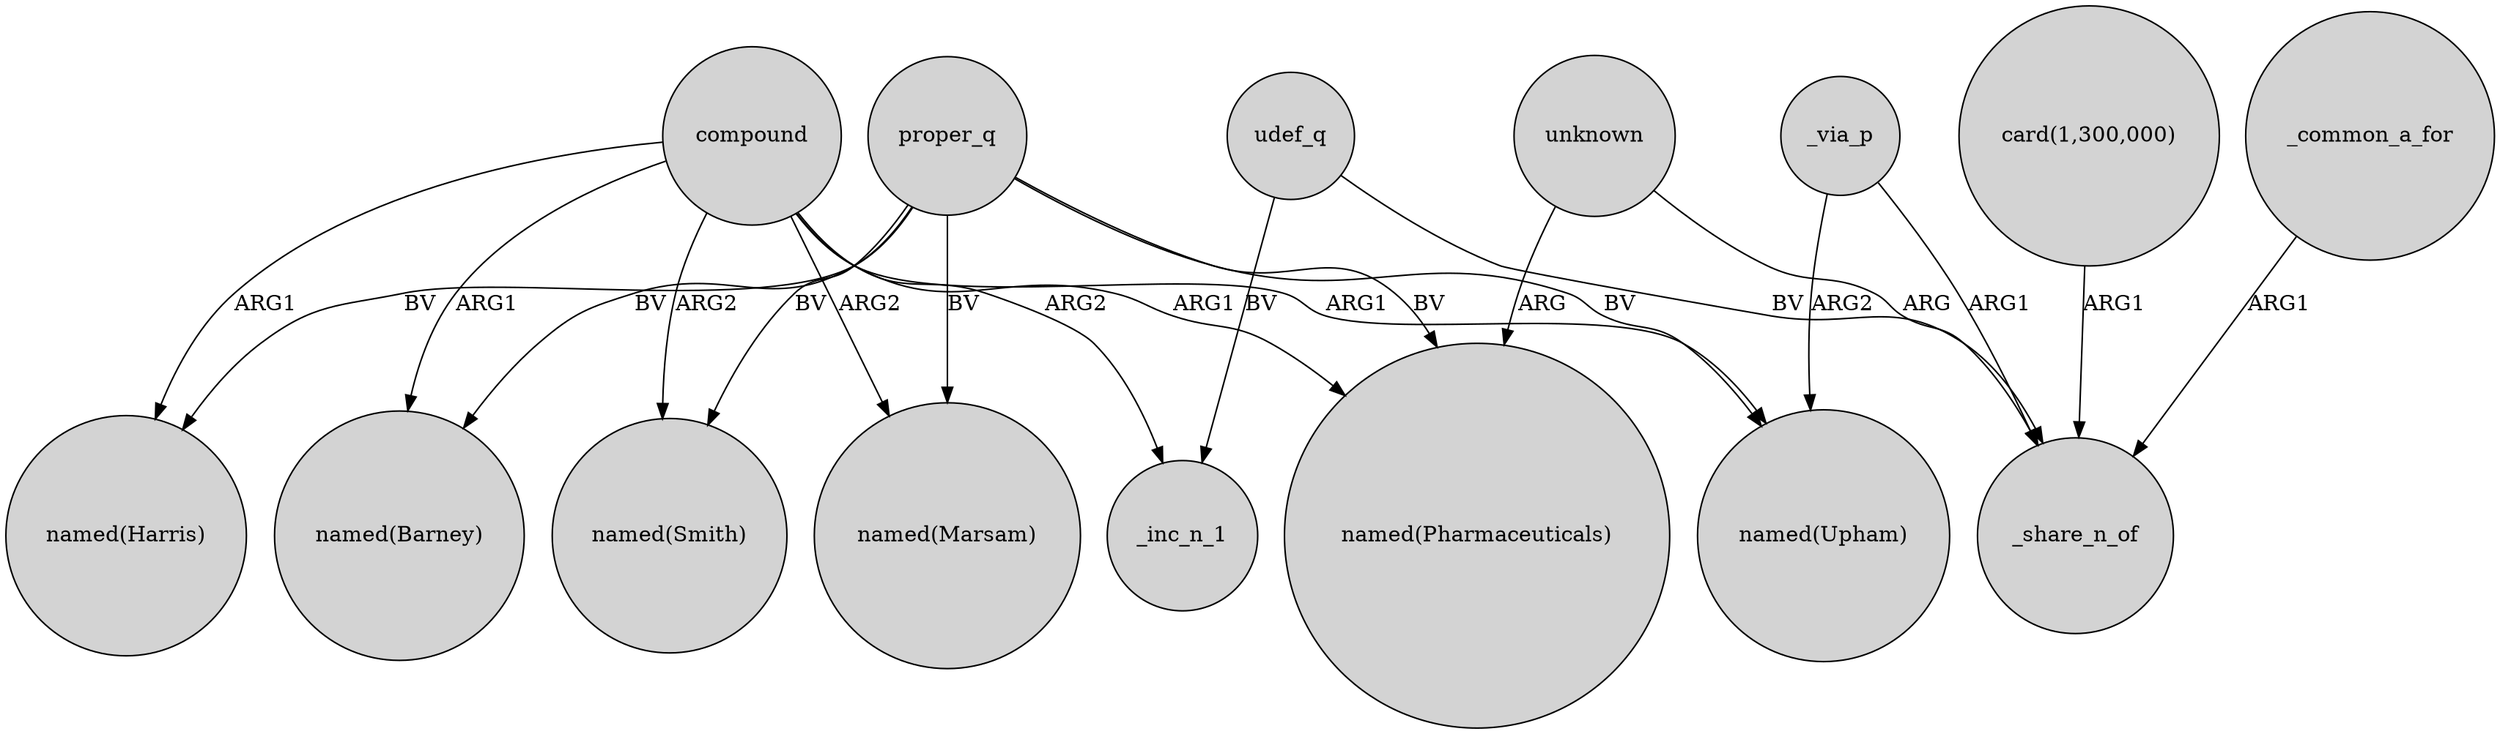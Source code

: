 digraph {
	node [shape=circle style=filled]
	udef_q -> _inc_n_1 [label=BV]
	compound -> "named(Barney)" [label=ARG1]
	compound -> "named(Smith)" [label=ARG2]
	"card(1,300,000)" -> _share_n_of [label=ARG1]
	proper_q -> "named(Marsam)" [label=BV]
	proper_q -> "named(Upham)" [label=BV]
	compound -> "named(Pharmaceuticals)" [label=ARG1]
	compound -> "named(Harris)" [label=ARG1]
	proper_q -> "named(Pharmaceuticals)" [label=BV]
	_common_a_for -> _share_n_of [label=ARG1]
	udef_q -> _share_n_of [label=BV]
	unknown -> _share_n_of [label=ARG]
	proper_q -> "named(Barney)" [label=BV]
	compound -> "named(Marsam)" [label=ARG2]
	_via_p -> "named(Upham)" [label=ARG2]
	proper_q -> "named(Smith)" [label=BV]
	proper_q -> "named(Harris)" [label=BV]
	_via_p -> _share_n_of [label=ARG1]
	compound -> _inc_n_1 [label=ARG2]
	compound -> "named(Upham)" [label=ARG1]
	unknown -> "named(Pharmaceuticals)" [label=ARG]
}
